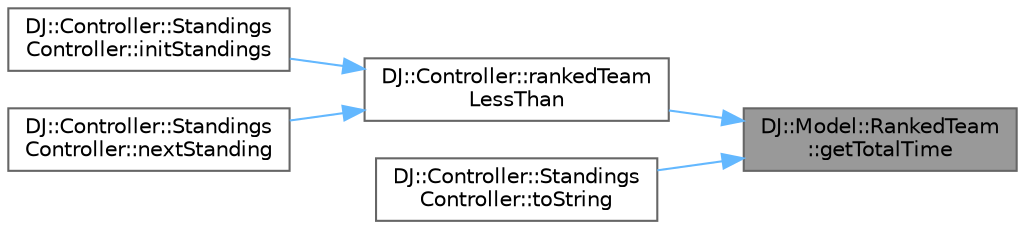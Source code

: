 digraph "DJ::Model::RankedTeam::getTotalTime"
{
 // LATEX_PDF_SIZE
  bgcolor="transparent";
  edge [fontname=Helvetica,fontsize=10,labelfontname=Helvetica,labelfontsize=10];
  node [fontname=Helvetica,fontsize=10,shape=box,height=0.2,width=0.4];
  rankdir="RL";
  Node1 [id="Node000001",label="DJ::Model::RankedTeam\l::getTotalTime",height=0.2,width=0.4,color="gray40", fillcolor="grey60", style="filled", fontcolor="black",tooltip="Returns the total time for thist eam."];
  Node1 -> Node2 [id="edge1_Node000001_Node000002",dir="back",color="steelblue1",style="solid",tooltip=" "];
  Node2 [id="Node000002",label="DJ::Controller::rankedTeam\lLessThan",height=0.2,width=0.4,color="grey40", fillcolor="white", style="filled",URL="$namespace_d_j_1_1_controller.html#ab3fd04481e224993d11f35c5805b5b80",tooltip="Used for sorting the ranking."];
  Node2 -> Node3 [id="edge2_Node000002_Node000003",dir="back",color="steelblue1",style="solid",tooltip=" "];
  Node3 [id="Node000003",label="DJ::Controller::Standings\lController::initStandings",height=0.2,width=0.4,color="grey40", fillcolor="white", style="filled",URL="$class_d_j_1_1_controller_1_1_standings_controller.html#aecc5c574881864e75986268e752c6bbc",tooltip="Initializes the standings."];
  Node2 -> Node4 [id="edge3_Node000002_Node000004",dir="back",color="steelblue1",style="solid",tooltip=" "];
  Node4 [id="Node000004",label="DJ::Controller::Standings\lController::nextStanding",height=0.2,width=0.4,color="grey40", fillcolor="white", style="filled",URL="$class_d_j_1_1_controller_1_1_standings_controller.html#aa732276d816a9b4a8f5717868ef5fd89",tooltip="Calculates the next standing."];
  Node1 -> Node5 [id="edge4_Node000001_Node000005",dir="back",color="steelblue1",style="solid",tooltip=" "];
  Node5 [id="Node000005",label="DJ::Controller::Standings\lController::toString",height=0.2,width=0.4,color="grey40", fillcolor="white", style="filled",URL="$class_d_j_1_1_controller_1_1_standings_controller.html#a5d6aa87087b4d7872acd54ffbd83fb03",tooltip="Returns a string representing the current standing."];
}
